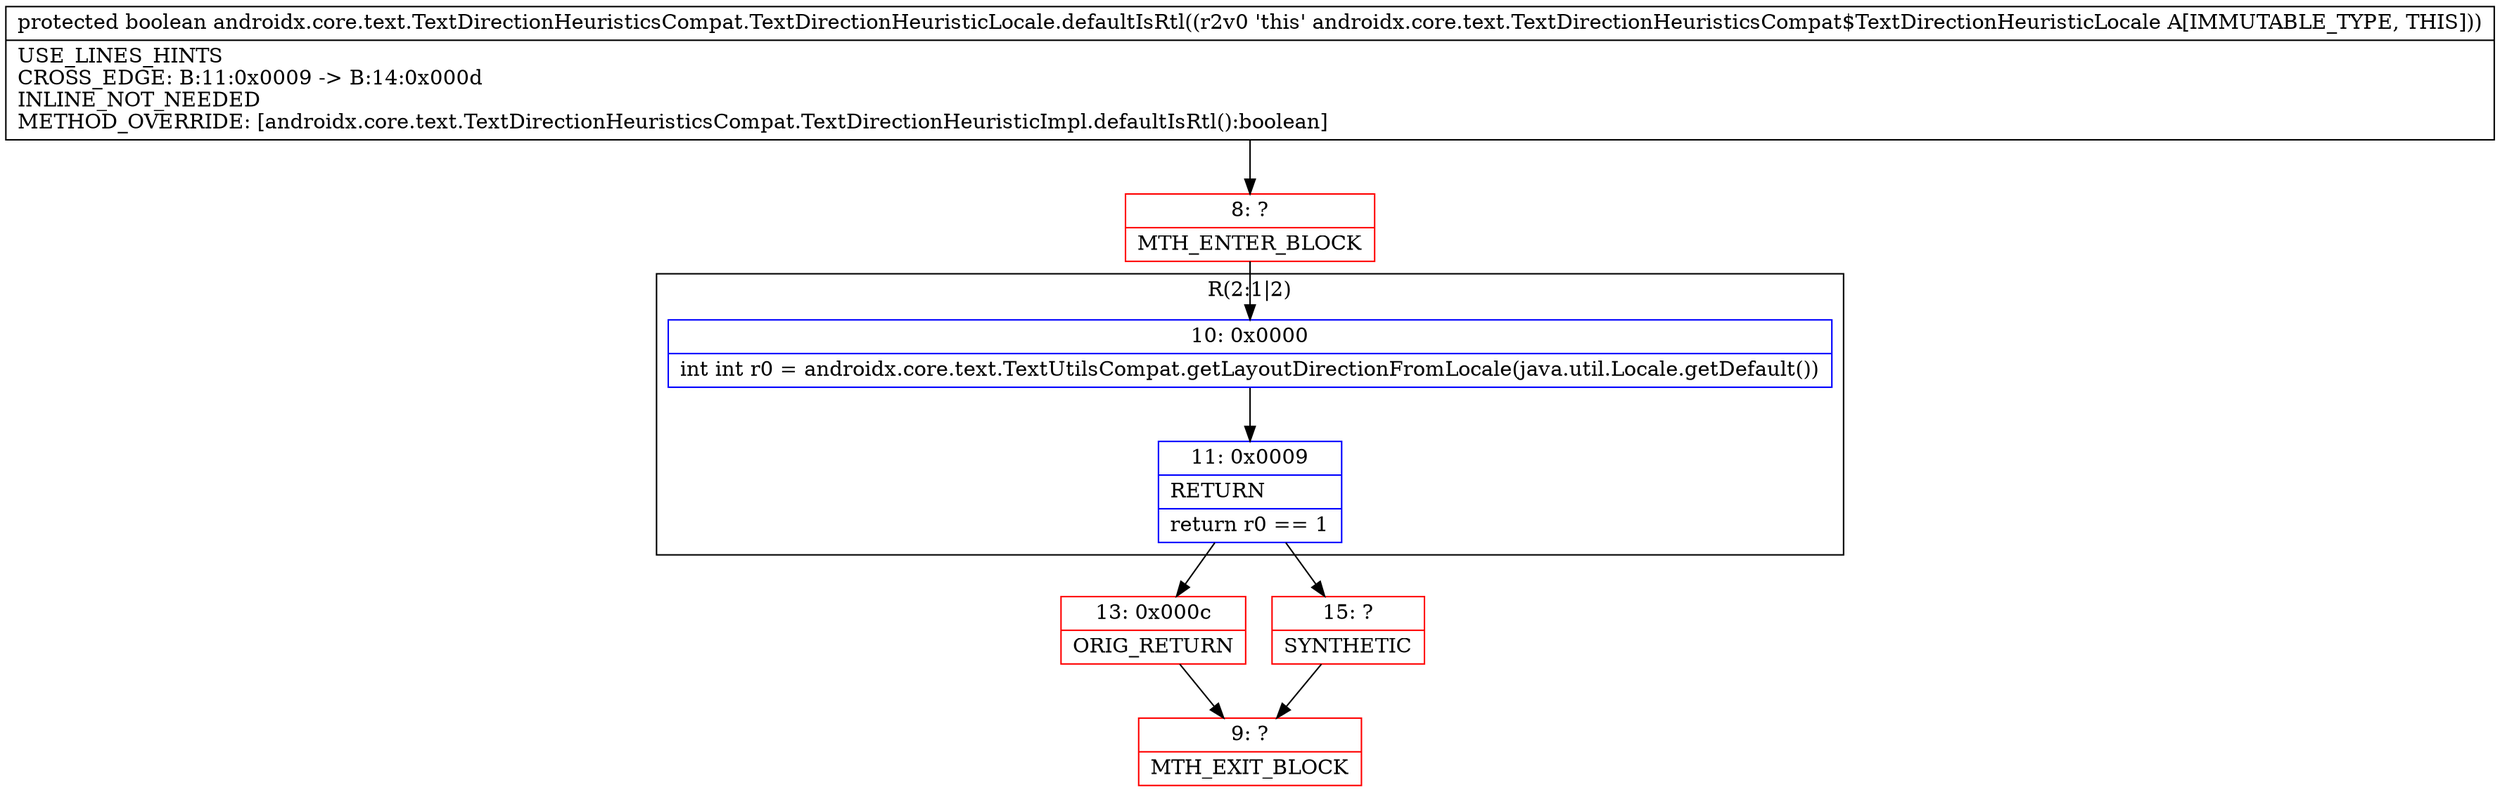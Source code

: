digraph "CFG forandroidx.core.text.TextDirectionHeuristicsCompat.TextDirectionHeuristicLocale.defaultIsRtl()Z" {
subgraph cluster_Region_769026215 {
label = "R(2:1|2)";
node [shape=record,color=blue];
Node_10 [shape=record,label="{10\:\ 0x0000|int int r0 = androidx.core.text.TextUtilsCompat.getLayoutDirectionFromLocale(java.util.Locale.getDefault())\l}"];
Node_11 [shape=record,label="{11\:\ 0x0009|RETURN\l|return r0 == 1\l}"];
}
Node_8 [shape=record,color=red,label="{8\:\ ?|MTH_ENTER_BLOCK\l}"];
Node_13 [shape=record,color=red,label="{13\:\ 0x000c|ORIG_RETURN\l}"];
Node_9 [shape=record,color=red,label="{9\:\ ?|MTH_EXIT_BLOCK\l}"];
Node_15 [shape=record,color=red,label="{15\:\ ?|SYNTHETIC\l}"];
MethodNode[shape=record,label="{protected boolean androidx.core.text.TextDirectionHeuristicsCompat.TextDirectionHeuristicLocale.defaultIsRtl((r2v0 'this' androidx.core.text.TextDirectionHeuristicsCompat$TextDirectionHeuristicLocale A[IMMUTABLE_TYPE, THIS]))  | USE_LINES_HINTS\lCROSS_EDGE: B:11:0x0009 \-\> B:14:0x000d\lINLINE_NOT_NEEDED\lMETHOD_OVERRIDE: [androidx.core.text.TextDirectionHeuristicsCompat.TextDirectionHeuristicImpl.defaultIsRtl():boolean]\l}"];
MethodNode -> Node_8;Node_10 -> Node_11;
Node_11 -> Node_13;
Node_11 -> Node_15;
Node_8 -> Node_10;
Node_13 -> Node_9;
Node_15 -> Node_9;
}

